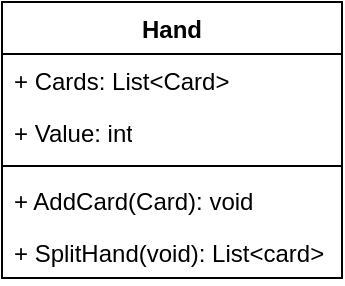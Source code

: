 <mxfile version="21.7.5" type="device">
  <diagram name="Page-1" id="0cY4zyXr_EIV9UQFBHqK">
    <mxGraphModel dx="724" dy="461" grid="1" gridSize="10" guides="1" tooltips="1" connect="1" arrows="1" fold="1" page="1" pageScale="1" pageWidth="300" pageHeight="300" math="0" shadow="0">
      <root>
        <mxCell id="0" />
        <mxCell id="1" parent="0" />
        <mxCell id="2i4ks_-gQJ5JYMNa1GOE-1" value="Hand" style="swimlane;fontStyle=1;align=center;verticalAlign=top;childLayout=stackLayout;horizontal=1;startSize=26;horizontalStack=0;resizeParent=1;resizeParentMax=0;resizeLast=0;collapsible=1;marginBottom=0;whiteSpace=wrap;html=1;" vertex="1" parent="1">
          <mxGeometry x="65" y="81" width="170" height="138" as="geometry" />
        </mxCell>
        <mxCell id="2i4ks_-gQJ5JYMNa1GOE-2" value="+ Cards: List&amp;lt;Card&amp;gt;" style="text;strokeColor=none;fillColor=none;align=left;verticalAlign=top;spacingLeft=4;spacingRight=4;overflow=hidden;rotatable=0;points=[[0,0.5],[1,0.5]];portConstraint=eastwest;whiteSpace=wrap;html=1;" vertex="1" parent="2i4ks_-gQJ5JYMNa1GOE-1">
          <mxGeometry y="26" width="170" height="26" as="geometry" />
        </mxCell>
        <mxCell id="2i4ks_-gQJ5JYMNa1GOE-5" value="+ Value: int" style="text;strokeColor=none;fillColor=none;align=left;verticalAlign=top;spacingLeft=4;spacingRight=4;overflow=hidden;rotatable=0;points=[[0,0.5],[1,0.5]];portConstraint=eastwest;whiteSpace=wrap;html=1;" vertex="1" parent="2i4ks_-gQJ5JYMNa1GOE-1">
          <mxGeometry y="52" width="170" height="26" as="geometry" />
        </mxCell>
        <mxCell id="2i4ks_-gQJ5JYMNa1GOE-3" value="" style="line;strokeWidth=1;fillColor=none;align=left;verticalAlign=middle;spacingTop=-1;spacingLeft=3;spacingRight=3;rotatable=0;labelPosition=right;points=[];portConstraint=eastwest;strokeColor=inherit;" vertex="1" parent="2i4ks_-gQJ5JYMNa1GOE-1">
          <mxGeometry y="78" width="170" height="8" as="geometry" />
        </mxCell>
        <mxCell id="2i4ks_-gQJ5JYMNa1GOE-4" value="+ AddCard(Card): void" style="text;strokeColor=none;fillColor=none;align=left;verticalAlign=top;spacingLeft=4;spacingRight=4;overflow=hidden;rotatable=0;points=[[0,0.5],[1,0.5]];portConstraint=eastwest;whiteSpace=wrap;html=1;" vertex="1" parent="2i4ks_-gQJ5JYMNa1GOE-1">
          <mxGeometry y="86" width="170" height="26" as="geometry" />
        </mxCell>
        <mxCell id="2i4ks_-gQJ5JYMNa1GOE-7" value="+ SplitHand(void): List&amp;lt;card&amp;gt;" style="text;strokeColor=none;fillColor=none;align=left;verticalAlign=top;spacingLeft=4;spacingRight=4;overflow=hidden;rotatable=0;points=[[0,0.5],[1,0.5]];portConstraint=eastwest;whiteSpace=wrap;html=1;" vertex="1" parent="2i4ks_-gQJ5JYMNa1GOE-1">
          <mxGeometry y="112" width="170" height="26" as="geometry" />
        </mxCell>
      </root>
    </mxGraphModel>
  </diagram>
</mxfile>
